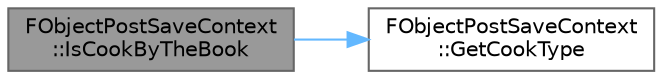 digraph "FObjectPostSaveContext::IsCookByTheBook"
{
 // INTERACTIVE_SVG=YES
 // LATEX_PDF_SIZE
  bgcolor="transparent";
  edge [fontname=Helvetica,fontsize=10,labelfontname=Helvetica,labelfontsize=10];
  node [fontname=Helvetica,fontsize=10,shape=box,height=0.2,width=0.4];
  rankdir="LR";
  Node1 [id="Node000001",label="FObjectPostSaveContext\l::IsCookByTheBook",height=0.2,width=0.4,color="gray40", fillcolor="grey60", style="filled", fontcolor="black",tooltip=" "];
  Node1 -> Node2 [id="edge1_Node000001_Node000002",color="steelblue1",style="solid",tooltip=" "];
  Node2 [id="Node000002",label="FObjectPostSaveContext\l::GetCookType",height=0.2,width=0.4,color="grey40", fillcolor="white", style="filled",URL="$de/df0/classFObjectPostSaveContext.html#aca8623556ae1856232aa601e78940422",tooltip=" "];
}
